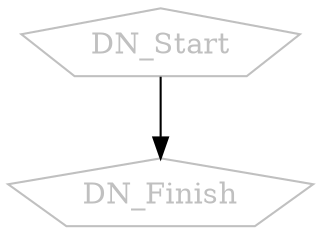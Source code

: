 digraph G{
0 [ label = "DN_Start" , fontcolor = "grey" , shape = "pentagon" , color = "grey" ];
2 [ label = "DN_Finish" , fontcolor = "grey" , shape = "pentagon" , color = "grey" ];
0->2;
}
